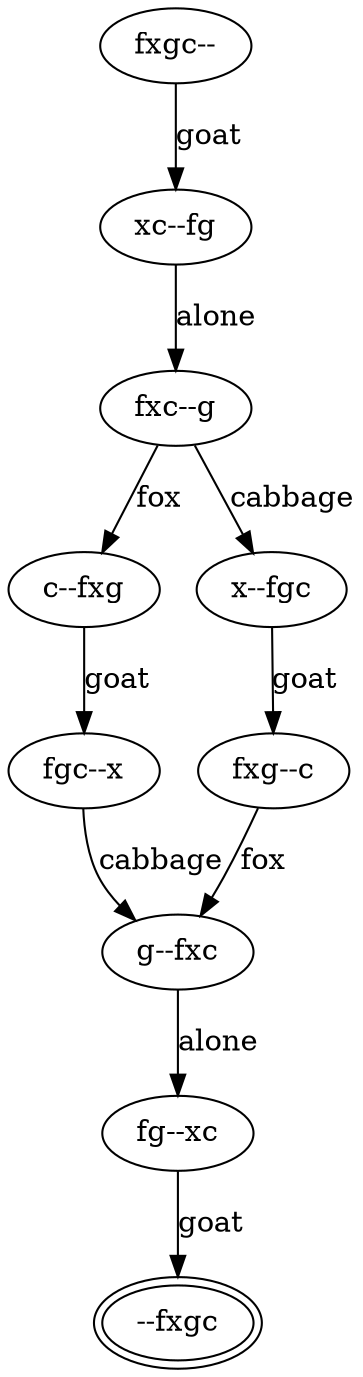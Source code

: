 digraph G {
    edge [maxlen="0.3"]
    rankdir="TB" 
    fxgc_ [label="fxgc--"]
    xc_fg [label="xc--fg"]
    fxc_g [label="fxc_g"]
    c_fxg [label="c--fxg"]
    fgc_x [label="fgc--x"]
    fxc_g [label="fxc--g"]
    x_fgc [label="x--fgc"]
    fxg_c [label="fxg--c"]
    g_fxc [label="g--fxc"]
    fg_xc [label="fg--xc"]
    _fxgc [label="--fxgc"]



    fxgc_ -> xc_fg [label="goat"]
    xc_fg -> fxc_g [label="alone"]

    fxc_g -> c_fxg [label="fox"]
    c_fxg -> fgc_x [label="goat"]
    fgc_x -> g_fxc [label="cabbage"]

    fxc_g -> x_fgc [label="cabbage"]
    x_fgc -> fxg_c [label="goat"]
    fxg_c -> g_fxc [label="fox"]

    g_fxc -> fg_xc [label="alone"]
    fg_xc -> _fxgc [label="goat"]
    
    _fxgc [color="black:white:black",peripheries=2]

}